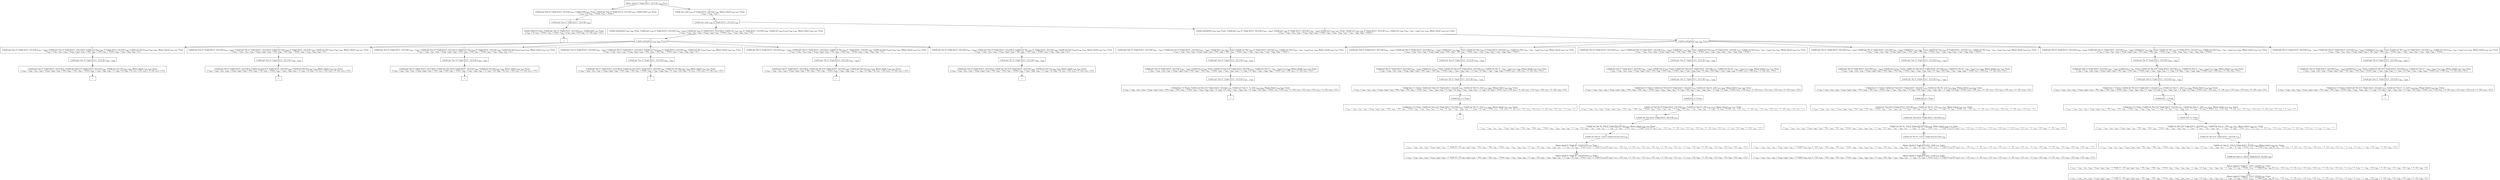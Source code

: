 digraph {
    graph [rankdir=TB
          ,bgcolor=transparent];
    node [shape=box
         ,fillcolor=white
         ,style=filled];
    0 [label=<O <BR/> Memo check (C Triple [[3] 0 : [2] [1]]) v<SUB>524</SUB> Trueo>];
    1 [label=<C <BR/> Unfold get One (C Triple [[3] 0 : [2] [1]]) v<SUB>554</SUB>, Unfold isNil v<SUB>554</SUB> Trueo, Unfold get Two (C Triple [[3] 0 : [2] [1]]) v<SUB>555</SUB>, Unfold isNil v<SUB>555</SUB> Trueo <BR/>  [ v<SUB>524</SUB> &rarr; [], v<SUB>552</SUB> &rarr; Trueo, v<SUB>553</SUB> &rarr; Trueo ] >];
    2 [label=<C <BR/> Unfold one_step v<SUB>556</SUB> (C Triple [[3] 0 : [2] [1]]) v<SUB>558</SUB>, Memo check v<SUB>558</SUB> v<SUB>557</SUB> Trueo <BR/>  [ v<SUB>524</SUB> &rarr; v<SUB>556</SUB> : v<SUB>557</SUB> ] >];
    3 [label=<O <BR/> Unfold get One (C Triple [[3] 0 : [2] [1]]) v<SUB>554</SUB>>];
    4 [label=<C <BR/> Unfold isNil [3] Trueo, Unfold get Two (C Triple [[3] 0 : [2] [1]]) v<SUB>555</SUB>, Unfold isNil v<SUB>555</SUB> Trueo <BR/>  [ v<SUB>524</SUB> &rarr; [], v<SUB>552</SUB> &rarr; Trueo, v<SUB>553</SUB> &rarr; Trueo, v<SUB>554</SUB> &rarr; v<SUB>559</SUB>, v<SUB>559</SUB> &rarr; [3], v<SUB>560</SUB> &rarr; 0 : [2], v<SUB>561</SUB> &rarr; [1] ] >];
    5 [label=<_|_>];
    6 [label=<O <BR/> Unfold one_step v<SUB>556</SUB> (C Triple [[3] 0 : [2] [1]]) v<SUB>558</SUB>>];
    7 [label=<C <BR/> Unfold notEqStick v<SUB>559</SUB> v<SUB>560</SUB> Trueo, Unfold get v<SUB>559</SUB> (C Triple [[3] 0 : [2] [1]]) (v<SUB>563</SUB> : v<SUB>564</SUB>), Unfold get v<SUB>560</SUB> (C Triple [[3] 0 : [2] [1]]) [], Unfold set v<SUB>559</SUB> v<SUB>564</SUB> (C Triple [[3] 0 : [2] [1]]) v<SUB>566</SUB>, Unfold set v<SUB>560</SUB> [v<SUB>563</SUB>] v<SUB>566</SUB> v<SUB>558</SUB>, Memo check v<SUB>558</SUB> v<SUB>557</SUB> Trueo <BR/>  [ v<SUB>524</SUB> &rarr; v<SUB>556</SUB> : v<SUB>557</SUB>, v<SUB>556</SUB> &rarr; (v<SUB>559</SUB>, v<SUB>560</SUB>), v<SUB>561</SUB> &rarr; Trueo, v<SUB>562</SUB> &rarr; v<SUB>563</SUB> : v<SUB>564</SUB>, v<SUB>565</SUB> &rarr; [] ] >];
    8 [label=<C <BR/> Unfold notEqStick v<SUB>559</SUB> v<SUB>560</SUB> Trueo, Unfold get v<SUB>559</SUB> (C Triple [[3] 0 : [2] [1]]) (v<SUB>563</SUB> : v<SUB>564</SUB>), Unfold get v<SUB>560</SUB> (C Triple [[3] 0 : [2] [1]]) (v<SUB>567</SUB> : v<SUB>568</SUB>), Unfold less v<SUB>563</SUB> v<SUB>567</SUB> Trueo, Unfold set v<SUB>559</SUB> v<SUB>564</SUB> (C Triple [[3] 0 : [2] [1]]) v<SUB>570</SUB>, Unfold set v<SUB>560</SUB> (v<SUB>563</SUB> : v<SUB>567</SUB> : v<SUB>568</SUB>) v<SUB>570</SUB> v<SUB>558</SUB>, Memo check v<SUB>558</SUB> v<SUB>557</SUB> Trueo <BR/>  [ v<SUB>524</SUB> &rarr; v<SUB>556</SUB> : v<SUB>557</SUB>, v<SUB>556</SUB> &rarr; (v<SUB>559</SUB>, v<SUB>560</SUB>), v<SUB>561</SUB> &rarr; Trueo, v<SUB>562</SUB> &rarr; v<SUB>563</SUB> : v<SUB>564</SUB>, v<SUB>565</SUB> &rarr; v<SUB>567</SUB> : v<SUB>568</SUB>, v<SUB>569</SUB> &rarr; Trueo ] >];
    9 [label=<O <BR/> Unfold notEqStick v<SUB>559</SUB> v<SUB>560</SUB> Trueo>];
    10 [label=<C <BR/> Unfold get One (C Triple [[3] 0 : [2] [1]]) (v<SUB>563</SUB> : v<SUB>564</SUB>), Unfold get Two (C Triple [[3] 0 : [2] [1]]) [], Unfold set One v<SUB>564</SUB> (C Triple [[3] 0 : [2] [1]]) v<SUB>566</SUB>, Unfold set Two [v<SUB>563</SUB>] v<SUB>566</SUB> v<SUB>558</SUB>, Memo check v<SUB>558</SUB> v<SUB>557</SUB> Trueo <BR/>  [ v<SUB>524</SUB> &rarr; v<SUB>556</SUB> : v<SUB>557</SUB>, v<SUB>556</SUB> &rarr; (v<SUB>559</SUB>, v<SUB>560</SUB>), v<SUB>559</SUB> &rarr; One, v<SUB>560</SUB> &rarr; Two, v<SUB>561</SUB> &rarr; Trueo, v<SUB>562</SUB> &rarr; v<SUB>563</SUB> : v<SUB>564</SUB>, v<SUB>565</SUB> &rarr; [] ] >];
    11 [label=<C <BR/> Unfold get One (C Triple [[3] 0 : [2] [1]]) (v<SUB>563</SUB> : v<SUB>564</SUB>), Unfold get Thr (C Triple [[3] 0 : [2] [1]]) [], Unfold set One v<SUB>564</SUB> (C Triple [[3] 0 : [2] [1]]) v<SUB>566</SUB>, Unfold set Thr [v<SUB>563</SUB>] v<SUB>566</SUB> v<SUB>558</SUB>, Memo check v<SUB>558</SUB> v<SUB>557</SUB> Trueo <BR/>  [ v<SUB>524</SUB> &rarr; v<SUB>556</SUB> : v<SUB>557</SUB>, v<SUB>556</SUB> &rarr; (v<SUB>559</SUB>, v<SUB>560</SUB>), v<SUB>559</SUB> &rarr; One, v<SUB>560</SUB> &rarr; Thr, v<SUB>561</SUB> &rarr; Trueo, v<SUB>562</SUB> &rarr; v<SUB>563</SUB> : v<SUB>564</SUB>, v<SUB>565</SUB> &rarr; [] ] >];
    12 [label=<C <BR/> Unfold get Two (C Triple [[3] 0 : [2] [1]]) (v<SUB>563</SUB> : v<SUB>564</SUB>), Unfold get One (C Triple [[3] 0 : [2] [1]]) [], Unfold set Two v<SUB>564</SUB> (C Triple [[3] 0 : [2] [1]]) v<SUB>566</SUB>, Unfold set One [v<SUB>563</SUB>] v<SUB>566</SUB> v<SUB>558</SUB>, Memo check v<SUB>558</SUB> v<SUB>557</SUB> Trueo <BR/>  [ v<SUB>524</SUB> &rarr; v<SUB>556</SUB> : v<SUB>557</SUB>, v<SUB>556</SUB> &rarr; (v<SUB>559</SUB>, v<SUB>560</SUB>), v<SUB>559</SUB> &rarr; Two, v<SUB>560</SUB> &rarr; One, v<SUB>561</SUB> &rarr; Trueo, v<SUB>562</SUB> &rarr; v<SUB>563</SUB> : v<SUB>564</SUB>, v<SUB>565</SUB> &rarr; [] ] >];
    13 [label=<C <BR/> Unfold get Two (C Triple [[3] 0 : [2] [1]]) (v<SUB>563</SUB> : v<SUB>564</SUB>), Unfold get Thr (C Triple [[3] 0 : [2] [1]]) [], Unfold set Two v<SUB>564</SUB> (C Triple [[3] 0 : [2] [1]]) v<SUB>566</SUB>, Unfold set Thr [v<SUB>563</SUB>] v<SUB>566</SUB> v<SUB>558</SUB>, Memo check v<SUB>558</SUB> v<SUB>557</SUB> Trueo <BR/>  [ v<SUB>524</SUB> &rarr; v<SUB>556</SUB> : v<SUB>557</SUB>, v<SUB>556</SUB> &rarr; (v<SUB>559</SUB>, v<SUB>560</SUB>), v<SUB>559</SUB> &rarr; Two, v<SUB>560</SUB> &rarr; Thr, v<SUB>561</SUB> &rarr; Trueo, v<SUB>562</SUB> &rarr; v<SUB>563</SUB> : v<SUB>564</SUB>, v<SUB>565</SUB> &rarr; [] ] >];
    14 [label=<C <BR/> Unfold get Thr (C Triple [[3] 0 : [2] [1]]) (v<SUB>563</SUB> : v<SUB>564</SUB>), Unfold get One (C Triple [[3] 0 : [2] [1]]) [], Unfold set Thr v<SUB>564</SUB> (C Triple [[3] 0 : [2] [1]]) v<SUB>566</SUB>, Unfold set One [v<SUB>563</SUB>] v<SUB>566</SUB> v<SUB>558</SUB>, Memo check v<SUB>558</SUB> v<SUB>557</SUB> Trueo <BR/>  [ v<SUB>524</SUB> &rarr; v<SUB>556</SUB> : v<SUB>557</SUB>, v<SUB>556</SUB> &rarr; (v<SUB>559</SUB>, v<SUB>560</SUB>), v<SUB>559</SUB> &rarr; Thr, v<SUB>560</SUB> &rarr; One, v<SUB>561</SUB> &rarr; Trueo, v<SUB>562</SUB> &rarr; v<SUB>563</SUB> : v<SUB>564</SUB>, v<SUB>565</SUB> &rarr; [] ] >];
    15 [label=<C <BR/> Unfold get Thr (C Triple [[3] 0 : [2] [1]]) (v<SUB>563</SUB> : v<SUB>564</SUB>), Unfold get Two (C Triple [[3] 0 : [2] [1]]) [], Unfold set Thr v<SUB>564</SUB> (C Triple [[3] 0 : [2] [1]]) v<SUB>566</SUB>, Unfold set Two [v<SUB>563</SUB>] v<SUB>566</SUB> v<SUB>558</SUB>, Memo check v<SUB>558</SUB> v<SUB>557</SUB> Trueo <BR/>  [ v<SUB>524</SUB> &rarr; v<SUB>556</SUB> : v<SUB>557</SUB>, v<SUB>556</SUB> &rarr; (v<SUB>559</SUB>, v<SUB>560</SUB>), v<SUB>559</SUB> &rarr; Thr, v<SUB>560</SUB> &rarr; Two, v<SUB>561</SUB> &rarr; Trueo, v<SUB>562</SUB> &rarr; v<SUB>563</SUB> : v<SUB>564</SUB>, v<SUB>565</SUB> &rarr; [] ] >];
    16 [label=<O <BR/> Unfold get One (C Triple [[3] 0 : [2] [1]]) (v<SUB>563</SUB> : v<SUB>564</SUB>)>];
    17 [label=<C <BR/> Unfold get Two (C Triple [[3] 0 : [2] [1]]) [], Unfold set One [] (C Triple [[3] 0 : [2] [1]]) v<SUB>566</SUB>, Unfold set Two [3] v<SUB>566</SUB> v<SUB>558</SUB>, Memo check v<SUB>558</SUB> v<SUB>557</SUB> Trueo <BR/>  [ v<SUB>524</SUB> &rarr; v<SUB>556</SUB> : v<SUB>557</SUB>, v<SUB>556</SUB> &rarr; (v<SUB>559</SUB>, v<SUB>560</SUB>), v<SUB>559</SUB> &rarr; One, v<SUB>560</SUB> &rarr; Two, v<SUB>561</SUB> &rarr; Trueo, v<SUB>562</SUB> &rarr; v<SUB>563</SUB> : v<SUB>564</SUB>, v<SUB>563</SUB> &rarr; 3, v<SUB>564</SUB> &rarr; [], v<SUB>565</SUB> &rarr; [], v<SUB>571</SUB> &rarr; [3], v<SUB>572</SUB> &rarr; 0 : [2], v<SUB>573</SUB> &rarr; [1] ] >];
    18 [label=<_|_>];
    19 [label=<O <BR/> Unfold get One (C Triple [[3] 0 : [2] [1]]) (v<SUB>563</SUB> : v<SUB>564</SUB>)>];
    20 [label=<C <BR/> Unfold get Thr (C Triple [[3] 0 : [2] [1]]) [], Unfold set One [] (C Triple [[3] 0 : [2] [1]]) v<SUB>566</SUB>, Unfold set Thr [3] v<SUB>566</SUB> v<SUB>558</SUB>, Memo check v<SUB>558</SUB> v<SUB>557</SUB> Trueo <BR/>  [ v<SUB>524</SUB> &rarr; v<SUB>556</SUB> : v<SUB>557</SUB>, v<SUB>556</SUB> &rarr; (v<SUB>559</SUB>, v<SUB>560</SUB>), v<SUB>559</SUB> &rarr; One, v<SUB>560</SUB> &rarr; Thr, v<SUB>561</SUB> &rarr; Trueo, v<SUB>562</SUB> &rarr; v<SUB>563</SUB> : v<SUB>564</SUB>, v<SUB>563</SUB> &rarr; 3, v<SUB>564</SUB> &rarr; [], v<SUB>565</SUB> &rarr; [], v<SUB>571</SUB> &rarr; [3], v<SUB>572</SUB> &rarr; 0 : [2], v<SUB>573</SUB> &rarr; [1] ] >];
    21 [label=<_|_>];
    22 [label=<O <BR/> Unfold get Two (C Triple [[3] 0 : [2] [1]]) (v<SUB>563</SUB> : v<SUB>564</SUB>)>];
    23 [label=<C <BR/> Unfold get One (C Triple [[3] 0 : [2] [1]]) [], Unfold set Two [2] (C Triple [[3] 0 : [2] [1]]) v<SUB>566</SUB>, Unfold set One [0] v<SUB>566</SUB> v<SUB>558</SUB>, Memo check v<SUB>558</SUB> v<SUB>557</SUB> Trueo <BR/>  [ v<SUB>524</SUB> &rarr; v<SUB>556</SUB> : v<SUB>557</SUB>, v<SUB>556</SUB> &rarr; (v<SUB>559</SUB>, v<SUB>560</SUB>), v<SUB>559</SUB> &rarr; Two, v<SUB>560</SUB> &rarr; One, v<SUB>561</SUB> &rarr; Trueo, v<SUB>562</SUB> &rarr; v<SUB>563</SUB> : v<SUB>564</SUB>, v<SUB>563</SUB> &rarr; 0, v<SUB>564</SUB> &rarr; [2], v<SUB>565</SUB> &rarr; [], v<SUB>571</SUB> &rarr; [3], v<SUB>572</SUB> &rarr; 0 : [2], v<SUB>573</SUB> &rarr; [1] ] >];
    24 [label=<_|_>];
    25 [label=<O <BR/> Unfold get Two (C Triple [[3] 0 : [2] [1]]) (v<SUB>563</SUB> : v<SUB>564</SUB>)>];
    26 [label=<C <BR/> Unfold get Thr (C Triple [[3] 0 : [2] [1]]) [], Unfold set Two [2] (C Triple [[3] 0 : [2] [1]]) v<SUB>566</SUB>, Unfold set Thr [0] v<SUB>566</SUB> v<SUB>558</SUB>, Memo check v<SUB>558</SUB> v<SUB>557</SUB> Trueo <BR/>  [ v<SUB>524</SUB> &rarr; v<SUB>556</SUB> : v<SUB>557</SUB>, v<SUB>556</SUB> &rarr; (v<SUB>559</SUB>, v<SUB>560</SUB>), v<SUB>559</SUB> &rarr; Two, v<SUB>560</SUB> &rarr; Thr, v<SUB>561</SUB> &rarr; Trueo, v<SUB>562</SUB> &rarr; v<SUB>563</SUB> : v<SUB>564</SUB>, v<SUB>563</SUB> &rarr; 0, v<SUB>564</SUB> &rarr; [2], v<SUB>565</SUB> &rarr; [], v<SUB>571</SUB> &rarr; [3], v<SUB>572</SUB> &rarr; 0 : [2], v<SUB>573</SUB> &rarr; [1] ] >];
    27 [label=<_|_>];
    28 [label=<O <BR/> Unfold get Thr (C Triple [[3] 0 : [2] [1]]) (v<SUB>563</SUB> : v<SUB>564</SUB>)>];
    29 [label=<C <BR/> Unfold get One (C Triple [[3] 0 : [2] [1]]) [], Unfold set Thr [] (C Triple [[3] 0 : [2] [1]]) v<SUB>566</SUB>, Unfold set One [1] v<SUB>566</SUB> v<SUB>558</SUB>, Memo check v<SUB>558</SUB> v<SUB>557</SUB> Trueo <BR/>  [ v<SUB>524</SUB> &rarr; v<SUB>556</SUB> : v<SUB>557</SUB>, v<SUB>556</SUB> &rarr; (v<SUB>559</SUB>, v<SUB>560</SUB>), v<SUB>559</SUB> &rarr; Thr, v<SUB>560</SUB> &rarr; One, v<SUB>561</SUB> &rarr; Trueo, v<SUB>562</SUB> &rarr; v<SUB>563</SUB> : v<SUB>564</SUB>, v<SUB>563</SUB> &rarr; 1, v<SUB>564</SUB> &rarr; [], v<SUB>565</SUB> &rarr; [], v<SUB>571</SUB> &rarr; [3], v<SUB>572</SUB> &rarr; 0 : [2], v<SUB>573</SUB> &rarr; [1] ] >];
    30 [label=<_|_>];
    31 [label=<O <BR/> Unfold get Thr (C Triple [[3] 0 : [2] [1]]) (v<SUB>563</SUB> : v<SUB>564</SUB>)>];
    32 [label=<C <BR/> Unfold get Two (C Triple [[3] 0 : [2] [1]]) [], Unfold set Thr [] (C Triple [[3] 0 : [2] [1]]) v<SUB>566</SUB>, Unfold set Two [1] v<SUB>566</SUB> v<SUB>558</SUB>, Memo check v<SUB>558</SUB> v<SUB>557</SUB> Trueo <BR/>  [ v<SUB>524</SUB> &rarr; v<SUB>556</SUB> : v<SUB>557</SUB>, v<SUB>556</SUB> &rarr; (v<SUB>559</SUB>, v<SUB>560</SUB>), v<SUB>559</SUB> &rarr; Thr, v<SUB>560</SUB> &rarr; Two, v<SUB>561</SUB> &rarr; Trueo, v<SUB>562</SUB> &rarr; v<SUB>563</SUB> : v<SUB>564</SUB>, v<SUB>563</SUB> &rarr; 1, v<SUB>564</SUB> &rarr; [], v<SUB>565</SUB> &rarr; [], v<SUB>571</SUB> &rarr; [3], v<SUB>572</SUB> &rarr; 0 : [2], v<SUB>573</SUB> &rarr; [1] ] >];
    33 [label=<_|_>];
    34 [label=<O <BR/> Unfold notEqStick v<SUB>559</SUB> v<SUB>560</SUB> Trueo>];
    35 [label=<C <BR/> Unfold get One (C Triple [[3] 0 : [2] [1]]) (v<SUB>563</SUB> : v<SUB>564</SUB>), Unfold get Two (C Triple [[3] 0 : [2] [1]]) (v<SUB>567</SUB> : v<SUB>568</SUB>), Unfold less v<SUB>563</SUB> v<SUB>567</SUB> Trueo, Unfold set One v<SUB>564</SUB> (C Triple [[3] 0 : [2] [1]]) v<SUB>570</SUB>, Unfold set Two (v<SUB>563</SUB> : v<SUB>567</SUB> : v<SUB>568</SUB>) v<SUB>570</SUB> v<SUB>558</SUB>, Memo check v<SUB>558</SUB> v<SUB>557</SUB> Trueo <BR/>  [ v<SUB>524</SUB> &rarr; v<SUB>556</SUB> : v<SUB>557</SUB>, v<SUB>556</SUB> &rarr; (v<SUB>559</SUB>, v<SUB>560</SUB>), v<SUB>559</SUB> &rarr; One, v<SUB>560</SUB> &rarr; Two, v<SUB>561</SUB> &rarr; Trueo, v<SUB>562</SUB> &rarr; v<SUB>563</SUB> : v<SUB>564</SUB>, v<SUB>565</SUB> &rarr; v<SUB>567</SUB> : v<SUB>568</SUB>, v<SUB>569</SUB> &rarr; Trueo ] >];
    36 [label=<C <BR/> Unfold get One (C Triple [[3] 0 : [2] [1]]) (v<SUB>563</SUB> : v<SUB>564</SUB>), Unfold get Thr (C Triple [[3] 0 : [2] [1]]) (v<SUB>567</SUB> : v<SUB>568</SUB>), Unfold less v<SUB>563</SUB> v<SUB>567</SUB> Trueo, Unfold set One v<SUB>564</SUB> (C Triple [[3] 0 : [2] [1]]) v<SUB>570</SUB>, Unfold set Thr (v<SUB>563</SUB> : v<SUB>567</SUB> : v<SUB>568</SUB>) v<SUB>570</SUB> v<SUB>558</SUB>, Memo check v<SUB>558</SUB> v<SUB>557</SUB> Trueo <BR/>  [ v<SUB>524</SUB> &rarr; v<SUB>556</SUB> : v<SUB>557</SUB>, v<SUB>556</SUB> &rarr; (v<SUB>559</SUB>, v<SUB>560</SUB>), v<SUB>559</SUB> &rarr; One, v<SUB>560</SUB> &rarr; Thr, v<SUB>561</SUB> &rarr; Trueo, v<SUB>562</SUB> &rarr; v<SUB>563</SUB> : v<SUB>564</SUB>, v<SUB>565</SUB> &rarr; v<SUB>567</SUB> : v<SUB>568</SUB>, v<SUB>569</SUB> &rarr; Trueo ] >];
    37 [label=<C <BR/> Unfold get Two (C Triple [[3] 0 : [2] [1]]) (v<SUB>563</SUB> : v<SUB>564</SUB>), Unfold get One (C Triple [[3] 0 : [2] [1]]) (v<SUB>567</SUB> : v<SUB>568</SUB>), Unfold less v<SUB>563</SUB> v<SUB>567</SUB> Trueo, Unfold set Two v<SUB>564</SUB> (C Triple [[3] 0 : [2] [1]]) v<SUB>570</SUB>, Unfold set One (v<SUB>563</SUB> : v<SUB>567</SUB> : v<SUB>568</SUB>) v<SUB>570</SUB> v<SUB>558</SUB>, Memo check v<SUB>558</SUB> v<SUB>557</SUB> Trueo <BR/>  [ v<SUB>524</SUB> &rarr; v<SUB>556</SUB> : v<SUB>557</SUB>, v<SUB>556</SUB> &rarr; (v<SUB>559</SUB>, v<SUB>560</SUB>), v<SUB>559</SUB> &rarr; Two, v<SUB>560</SUB> &rarr; One, v<SUB>561</SUB> &rarr; Trueo, v<SUB>562</SUB> &rarr; v<SUB>563</SUB> : v<SUB>564</SUB>, v<SUB>565</SUB> &rarr; v<SUB>567</SUB> : v<SUB>568</SUB>, v<SUB>569</SUB> &rarr; Trueo ] >];
    38 [label=<C <BR/> Unfold get Two (C Triple [[3] 0 : [2] [1]]) (v<SUB>563</SUB> : v<SUB>564</SUB>), Unfold get Thr (C Triple [[3] 0 : [2] [1]]) (v<SUB>567</SUB> : v<SUB>568</SUB>), Unfold less v<SUB>563</SUB> v<SUB>567</SUB> Trueo, Unfold set Two v<SUB>564</SUB> (C Triple [[3] 0 : [2] [1]]) v<SUB>570</SUB>, Unfold set Thr (v<SUB>563</SUB> : v<SUB>567</SUB> : v<SUB>568</SUB>) v<SUB>570</SUB> v<SUB>558</SUB>, Memo check v<SUB>558</SUB> v<SUB>557</SUB> Trueo <BR/>  [ v<SUB>524</SUB> &rarr; v<SUB>556</SUB> : v<SUB>557</SUB>, v<SUB>556</SUB> &rarr; (v<SUB>559</SUB>, v<SUB>560</SUB>), v<SUB>559</SUB> &rarr; Two, v<SUB>560</SUB> &rarr; Thr, v<SUB>561</SUB> &rarr; Trueo, v<SUB>562</SUB> &rarr; v<SUB>563</SUB> : v<SUB>564</SUB>, v<SUB>565</SUB> &rarr; v<SUB>567</SUB> : v<SUB>568</SUB>, v<SUB>569</SUB> &rarr; Trueo ] >];
    39 [label=<C <BR/> Unfold get Thr (C Triple [[3] 0 : [2] [1]]) (v<SUB>563</SUB> : v<SUB>564</SUB>), Unfold get One (C Triple [[3] 0 : [2] [1]]) (v<SUB>567</SUB> : v<SUB>568</SUB>), Unfold less v<SUB>563</SUB> v<SUB>567</SUB> Trueo, Unfold set Thr v<SUB>564</SUB> (C Triple [[3] 0 : [2] [1]]) v<SUB>570</SUB>, Unfold set One (v<SUB>563</SUB> : v<SUB>567</SUB> : v<SUB>568</SUB>) v<SUB>570</SUB> v<SUB>558</SUB>, Memo check v<SUB>558</SUB> v<SUB>557</SUB> Trueo <BR/>  [ v<SUB>524</SUB> &rarr; v<SUB>556</SUB> : v<SUB>557</SUB>, v<SUB>556</SUB> &rarr; (v<SUB>559</SUB>, v<SUB>560</SUB>), v<SUB>559</SUB> &rarr; Thr, v<SUB>560</SUB> &rarr; One, v<SUB>561</SUB> &rarr; Trueo, v<SUB>562</SUB> &rarr; v<SUB>563</SUB> : v<SUB>564</SUB>, v<SUB>565</SUB> &rarr; v<SUB>567</SUB> : v<SUB>568</SUB>, v<SUB>569</SUB> &rarr; Trueo ] >];
    40 [label=<C <BR/> Unfold get Thr (C Triple [[3] 0 : [2] [1]]) (v<SUB>563</SUB> : v<SUB>564</SUB>), Unfold get Two (C Triple [[3] 0 : [2] [1]]) (v<SUB>567</SUB> : v<SUB>568</SUB>), Unfold less v<SUB>563</SUB> v<SUB>567</SUB> Trueo, Unfold set Thr v<SUB>564</SUB> (C Triple [[3] 0 : [2] [1]]) v<SUB>570</SUB>, Unfold set Two (v<SUB>563</SUB> : v<SUB>567</SUB> : v<SUB>568</SUB>) v<SUB>570</SUB> v<SUB>558</SUB>, Memo check v<SUB>558</SUB> v<SUB>557</SUB> Trueo <BR/>  [ v<SUB>524</SUB> &rarr; v<SUB>556</SUB> : v<SUB>557</SUB>, v<SUB>556</SUB> &rarr; (v<SUB>559</SUB>, v<SUB>560</SUB>), v<SUB>559</SUB> &rarr; Thr, v<SUB>560</SUB> &rarr; Two, v<SUB>561</SUB> &rarr; Trueo, v<SUB>562</SUB> &rarr; v<SUB>563</SUB> : v<SUB>564</SUB>, v<SUB>565</SUB> &rarr; v<SUB>567</SUB> : v<SUB>568</SUB>, v<SUB>569</SUB> &rarr; Trueo ] >];
    41 [label=<O <BR/> Unfold get One (C Triple [[3] 0 : [2] [1]]) (v<SUB>563</SUB> : v<SUB>564</SUB>)>];
    42 [label=<C <BR/> Unfold get Two (C Triple [[3] 0 : [2] [1]]) (v<SUB>567</SUB> : v<SUB>568</SUB>), Unfold less 3 v<SUB>567</SUB> Trueo, Unfold set One [] (C Triple [[3] 0 : [2] [1]]) v<SUB>570</SUB>, Unfold set Two (3 : v<SUB>567</SUB> : v<SUB>568</SUB>) v<SUB>570</SUB> v<SUB>558</SUB>, Memo check v<SUB>558</SUB> v<SUB>557</SUB> Trueo <BR/>  [ v<SUB>524</SUB> &rarr; v<SUB>556</SUB> : v<SUB>557</SUB>, v<SUB>556</SUB> &rarr; (v<SUB>559</SUB>, v<SUB>560</SUB>), v<SUB>559</SUB> &rarr; One, v<SUB>560</SUB> &rarr; Two, v<SUB>561</SUB> &rarr; Trueo, v<SUB>562</SUB> &rarr; v<SUB>563</SUB> : v<SUB>564</SUB>, v<SUB>563</SUB> &rarr; 3, v<SUB>564</SUB> &rarr; [], v<SUB>565</SUB> &rarr; v<SUB>567</SUB> : v<SUB>568</SUB>, v<SUB>569</SUB> &rarr; Trueo, v<SUB>571</SUB> &rarr; [3], v<SUB>572</SUB> &rarr; 0 : [2], v<SUB>573</SUB> &rarr; [1] ] >];
    43 [label=<O <BR/> Unfold get Two (C Triple [[3] 0 : [2] [1]]) (v<SUB>567</SUB> : v<SUB>568</SUB>)>];
    44 [label=<C <BR/> Unfold less 3 0 Trueo, Unfold set One [] (C Triple [[3] 0 : [2] [1]]) v<SUB>570</SUB>, Unfold set Two (3 : 0 : [2]) v<SUB>570</SUB> v<SUB>558</SUB>, Memo check v<SUB>558</SUB> v<SUB>557</SUB> Trueo <BR/>  [ v<SUB>524</SUB> &rarr; v<SUB>556</SUB> : v<SUB>557</SUB>, v<SUB>556</SUB> &rarr; (v<SUB>559</SUB>, v<SUB>560</SUB>), v<SUB>559</SUB> &rarr; One, v<SUB>560</SUB> &rarr; Two, v<SUB>561</SUB> &rarr; Trueo, v<SUB>562</SUB> &rarr; v<SUB>563</SUB> : v<SUB>564</SUB>, v<SUB>563</SUB> &rarr; 3, v<SUB>564</SUB> &rarr; [], v<SUB>565</SUB> &rarr; v<SUB>567</SUB> : v<SUB>568</SUB>, v<SUB>567</SUB> &rarr; 0, v<SUB>568</SUB> &rarr; [2], v<SUB>569</SUB> &rarr; Trueo, v<SUB>571</SUB> &rarr; [3], v<SUB>572</SUB> &rarr; 0 : [2], v<SUB>573</SUB> &rarr; [1], v<SUB>574</SUB> &rarr; [3], v<SUB>575</SUB> &rarr; 0 : [2], v<SUB>576</SUB> &rarr; [1] ] >];
    45 [label=<_|_>];
    46 [label=<O <BR/> Unfold get One (C Triple [[3] 0 : [2] [1]]) (v<SUB>563</SUB> : v<SUB>564</SUB>)>];
    47 [label=<C <BR/> Unfold get Thr (C Triple [[3] 0 : [2] [1]]) (v<SUB>567</SUB> : v<SUB>568</SUB>), Unfold less 3 v<SUB>567</SUB> Trueo, Unfold set One [] (C Triple [[3] 0 : [2] [1]]) v<SUB>570</SUB>, Unfold set Thr (3 : v<SUB>567</SUB> : v<SUB>568</SUB>) v<SUB>570</SUB> v<SUB>558</SUB>, Memo check v<SUB>558</SUB> v<SUB>557</SUB> Trueo <BR/>  [ v<SUB>524</SUB> &rarr; v<SUB>556</SUB> : v<SUB>557</SUB>, v<SUB>556</SUB> &rarr; (v<SUB>559</SUB>, v<SUB>560</SUB>), v<SUB>559</SUB> &rarr; One, v<SUB>560</SUB> &rarr; Thr, v<SUB>561</SUB> &rarr; Trueo, v<SUB>562</SUB> &rarr; v<SUB>563</SUB> : v<SUB>564</SUB>, v<SUB>563</SUB> &rarr; 3, v<SUB>564</SUB> &rarr; [], v<SUB>565</SUB> &rarr; v<SUB>567</SUB> : v<SUB>568</SUB>, v<SUB>569</SUB> &rarr; Trueo, v<SUB>571</SUB> &rarr; [3], v<SUB>572</SUB> &rarr; 0 : [2], v<SUB>573</SUB> &rarr; [1] ] >];
    48 [label=<O <BR/> Unfold get Thr (C Triple [[3] 0 : [2] [1]]) (v<SUB>567</SUB> : v<SUB>568</SUB>)>];
    49 [label=<C <BR/> Unfold less 3 1 Trueo, Unfold set One [] (C Triple [[3] 0 : [2] [1]]) v<SUB>570</SUB>, Unfold set Thr (3 : [1]) v<SUB>570</SUB> v<SUB>558</SUB>, Memo check v<SUB>558</SUB> v<SUB>557</SUB> Trueo <BR/>  [ v<SUB>524</SUB> &rarr; v<SUB>556</SUB> : v<SUB>557</SUB>, v<SUB>556</SUB> &rarr; (v<SUB>559</SUB>, v<SUB>560</SUB>), v<SUB>559</SUB> &rarr; One, v<SUB>560</SUB> &rarr; Thr, v<SUB>561</SUB> &rarr; Trueo, v<SUB>562</SUB> &rarr; v<SUB>563</SUB> : v<SUB>564</SUB>, v<SUB>563</SUB> &rarr; 3, v<SUB>564</SUB> &rarr; [], v<SUB>565</SUB> &rarr; v<SUB>567</SUB> : v<SUB>568</SUB>, v<SUB>567</SUB> &rarr; 1, v<SUB>568</SUB> &rarr; [], v<SUB>569</SUB> &rarr; Trueo, v<SUB>571</SUB> &rarr; [3], v<SUB>572</SUB> &rarr; 0 : [2], v<SUB>573</SUB> &rarr; [1], v<SUB>574</SUB> &rarr; [3], v<SUB>575</SUB> &rarr; 0 : [2], v<SUB>576</SUB> &rarr; [1] ] >];
    50 [label=<O <BR/> Unfold less 3 1 Trueo>];
    51 [label=<C <BR/> Unfold less 2 0 Trueo, Unfold set One [] (C Triple [[3] 0 : [2] [1]]) v<SUB>570</SUB>, Unfold set Thr (3 : [1]) v<SUB>570</SUB> v<SUB>558</SUB>, Memo check v<SUB>558</SUB> v<SUB>557</SUB> Trueo <BR/>  [ v<SUB>524</SUB> &rarr; v<SUB>556</SUB> : v<SUB>557</SUB>, v<SUB>556</SUB> &rarr; (v<SUB>559</SUB>, v<SUB>560</SUB>), v<SUB>559</SUB> &rarr; One, v<SUB>560</SUB> &rarr; Thr, v<SUB>561</SUB> &rarr; Trueo, v<SUB>562</SUB> &rarr; v<SUB>563</SUB> : v<SUB>564</SUB>, v<SUB>563</SUB> &rarr; 3, v<SUB>564</SUB> &rarr; [], v<SUB>565</SUB> &rarr; v<SUB>567</SUB> : v<SUB>568</SUB>, v<SUB>567</SUB> &rarr; 1, v<SUB>568</SUB> &rarr; [], v<SUB>569</SUB> &rarr; Trueo, v<SUB>571</SUB> &rarr; [3], v<SUB>572</SUB> &rarr; 0 : [2], v<SUB>573</SUB> &rarr; [1], v<SUB>574</SUB> &rarr; [3], v<SUB>575</SUB> &rarr; 0 : [2], v<SUB>576</SUB> &rarr; [1], v<SUB>577</SUB> &rarr; 0, v<SUB>578</SUB> &rarr; 2 ] >];
    52 [label=<_|_>];
    53 [label=<O <BR/> Unfold get Two (C Triple [[3] 0 : [2] [1]]) (v<SUB>563</SUB> : v<SUB>564</SUB>)>];
    54 [label=<C <BR/> Unfold get One (C Triple [[3] 0 : [2] [1]]) (v<SUB>567</SUB> : v<SUB>568</SUB>), Unfold less 0 v<SUB>567</SUB> Trueo, Unfold set Two [2] (C Triple [[3] 0 : [2] [1]]) v<SUB>570</SUB>, Unfold set One (0 : v<SUB>567</SUB> : v<SUB>568</SUB>) v<SUB>570</SUB> v<SUB>558</SUB>, Memo check v<SUB>558</SUB> v<SUB>557</SUB> Trueo <BR/>  [ v<SUB>524</SUB> &rarr; v<SUB>556</SUB> : v<SUB>557</SUB>, v<SUB>556</SUB> &rarr; (v<SUB>559</SUB>, v<SUB>560</SUB>), v<SUB>559</SUB> &rarr; Two, v<SUB>560</SUB> &rarr; One, v<SUB>561</SUB> &rarr; Trueo, v<SUB>562</SUB> &rarr; v<SUB>563</SUB> : v<SUB>564</SUB>, v<SUB>563</SUB> &rarr; 0, v<SUB>564</SUB> &rarr; [2], v<SUB>565</SUB> &rarr; v<SUB>567</SUB> : v<SUB>568</SUB>, v<SUB>569</SUB> &rarr; Trueo, v<SUB>571</SUB> &rarr; [3], v<SUB>572</SUB> &rarr; 0 : [2], v<SUB>573</SUB> &rarr; [1] ] >];
    55 [label=<O <BR/> Unfold get One (C Triple [[3] 0 : [2] [1]]) (v<SUB>567</SUB> : v<SUB>568</SUB>)>];
    56 [label=<C <BR/> Unfold less 0 3 Trueo, Unfold set Two [2] (C Triple [[3] 0 : [2] [1]]) v<SUB>570</SUB>, Unfold set One (0 : [3]) v<SUB>570</SUB> v<SUB>558</SUB>, Memo check v<SUB>558</SUB> v<SUB>557</SUB> Trueo <BR/>  [ v<SUB>524</SUB> &rarr; v<SUB>556</SUB> : v<SUB>557</SUB>, v<SUB>556</SUB> &rarr; (v<SUB>559</SUB>, v<SUB>560</SUB>), v<SUB>559</SUB> &rarr; Two, v<SUB>560</SUB> &rarr; One, v<SUB>561</SUB> &rarr; Trueo, v<SUB>562</SUB> &rarr; v<SUB>563</SUB> : v<SUB>564</SUB>, v<SUB>563</SUB> &rarr; 0, v<SUB>564</SUB> &rarr; [2], v<SUB>565</SUB> &rarr; v<SUB>567</SUB> : v<SUB>568</SUB>, v<SUB>567</SUB> &rarr; 3, v<SUB>568</SUB> &rarr; [], v<SUB>569</SUB> &rarr; Trueo, v<SUB>571</SUB> &rarr; [3], v<SUB>572</SUB> &rarr; 0 : [2], v<SUB>573</SUB> &rarr; [1], v<SUB>574</SUB> &rarr; [3], v<SUB>575</SUB> &rarr; 0 : [2], v<SUB>576</SUB> &rarr; [1] ] >];
    57 [label=<O <BR/> Unfold less 0 3 Trueo>];
    58 [label=<C <BR/> Unfold set Two [2] (C Triple [[3] 0 : [2] [1]]) v<SUB>570</SUB>, Unfold set One (0 : [3]) v<SUB>570</SUB> v<SUB>558</SUB>, Memo check v<SUB>558</SUB> v<SUB>557</SUB> Trueo <BR/>  [ v<SUB>524</SUB> &rarr; v<SUB>556</SUB> : v<SUB>557</SUB>, v<SUB>556</SUB> &rarr; (v<SUB>559</SUB>, v<SUB>560</SUB>), v<SUB>559</SUB> &rarr; Two, v<SUB>560</SUB> &rarr; One, v<SUB>561</SUB> &rarr; Trueo, v<SUB>562</SUB> &rarr; v<SUB>563</SUB> : v<SUB>564</SUB>, v<SUB>563</SUB> &rarr; 0, v<SUB>564</SUB> &rarr; [2], v<SUB>565</SUB> &rarr; v<SUB>567</SUB> : v<SUB>568</SUB>, v<SUB>567</SUB> &rarr; 3, v<SUB>568</SUB> &rarr; [], v<SUB>569</SUB> &rarr; Trueo, v<SUB>571</SUB> &rarr; [3], v<SUB>572</SUB> &rarr; 0 : [2], v<SUB>573</SUB> &rarr; [1], v<SUB>574</SUB> &rarr; [3], v<SUB>575</SUB> &rarr; 0 : [2], v<SUB>576</SUB> &rarr; [1], v<SUB>577</SUB> &rarr; 2 ] >];
    59 [label=<O <BR/> Unfold set Two [2] (C Triple [[3] 0 : [2] [1]]) v<SUB>570</SUB>>];
    60 [label=<C <BR/> Unfold set One (0 : [3]) (C Triple [[3] [2] [1]]) v<SUB>558</SUB>, Memo check v<SUB>558</SUB> v<SUB>557</SUB> Trueo <BR/>  [ v<SUB>524</SUB> &rarr; v<SUB>556</SUB> : v<SUB>557</SUB>, v<SUB>556</SUB> &rarr; (v<SUB>559</SUB>, v<SUB>560</SUB>), v<SUB>559</SUB> &rarr; Two, v<SUB>560</SUB> &rarr; One, v<SUB>561</SUB> &rarr; Trueo, v<SUB>562</SUB> &rarr; v<SUB>563</SUB> : v<SUB>564</SUB>, v<SUB>563</SUB> &rarr; 0, v<SUB>564</SUB> &rarr; [2], v<SUB>565</SUB> &rarr; v<SUB>567</SUB> : v<SUB>568</SUB>, v<SUB>567</SUB> &rarr; 3, v<SUB>568</SUB> &rarr; [], v<SUB>569</SUB> &rarr; Trueo, v<SUB>570</SUB> &rarr; C Triple [v<SUB>579</SUB> [2] v<SUB>581</SUB>], v<SUB>571</SUB> &rarr; [3], v<SUB>572</SUB> &rarr; 0 : [2], v<SUB>573</SUB> &rarr; [1], v<SUB>574</SUB> &rarr; [3], v<SUB>575</SUB> &rarr; 0 : [2], v<SUB>576</SUB> &rarr; [1], v<SUB>577</SUB> &rarr; 2, v<SUB>579</SUB> &rarr; [3], v<SUB>580</SUB> &rarr; 0 : [2], v<SUB>581</SUB> &rarr; [1] ] >];
    61 [label=<O <BR/> Unfold set One (0 : [3]) (C Triple [[3] [2] [1]]) v<SUB>558</SUB>>];
    62 [label=<C <BR/> Memo check (C Triple [0 : [3] [2] [1]]) v<SUB>557</SUB> Trueo <BR/>  [ v<SUB>524</SUB> &rarr; v<SUB>556</SUB> : v<SUB>557</SUB>, v<SUB>556</SUB> &rarr; (v<SUB>559</SUB>, v<SUB>560</SUB>), v<SUB>558</SUB> &rarr; C Triple [0 : [3] v<SUB>583</SUB> v<SUB>584</SUB>], v<SUB>559</SUB> &rarr; Two, v<SUB>560</SUB> &rarr; One, v<SUB>561</SUB> &rarr; Trueo, v<SUB>562</SUB> &rarr; v<SUB>563</SUB> : v<SUB>564</SUB>, v<SUB>563</SUB> &rarr; 0, v<SUB>564</SUB> &rarr; [2], v<SUB>565</SUB> &rarr; v<SUB>567</SUB> : v<SUB>568</SUB>, v<SUB>567</SUB> &rarr; 3, v<SUB>568</SUB> &rarr; [], v<SUB>569</SUB> &rarr; Trueo, v<SUB>570</SUB> &rarr; C Triple [v<SUB>579</SUB> [2] v<SUB>581</SUB>], v<SUB>571</SUB> &rarr; [3], v<SUB>572</SUB> &rarr; 0 : [2], v<SUB>573</SUB> &rarr; [1], v<SUB>574</SUB> &rarr; [3], v<SUB>575</SUB> &rarr; 0 : [2], v<SUB>576</SUB> &rarr; [1], v<SUB>577</SUB> &rarr; 2, v<SUB>579</SUB> &rarr; [3], v<SUB>580</SUB> &rarr; 0 : [2], v<SUB>581</SUB> &rarr; [1], v<SUB>582</SUB> &rarr; [3], v<SUB>583</SUB> &rarr; [2], v<SUB>584</SUB> &rarr; [1] ] >];
    63 [label=<Leaf <BR/> Memo check (C Triple [0 : [3] [2] [1]]) v<SUB>557</SUB> Trueo <BR/>  [ v<SUB>524</SUB> &rarr; v<SUB>556</SUB> : v<SUB>557</SUB>, v<SUB>556</SUB> &rarr; (v<SUB>559</SUB>, v<SUB>560</SUB>), v<SUB>558</SUB> &rarr; C Triple [0 : [3] v<SUB>583</SUB> v<SUB>584</SUB>], v<SUB>559</SUB> &rarr; Two, v<SUB>560</SUB> &rarr; One, v<SUB>561</SUB> &rarr; Trueo, v<SUB>562</SUB> &rarr; v<SUB>563</SUB> : v<SUB>564</SUB>, v<SUB>563</SUB> &rarr; 0, v<SUB>564</SUB> &rarr; [2], v<SUB>565</SUB> &rarr; v<SUB>567</SUB> : v<SUB>568</SUB>, v<SUB>567</SUB> &rarr; 3, v<SUB>568</SUB> &rarr; [], v<SUB>569</SUB> &rarr; Trueo, v<SUB>570</SUB> &rarr; C Triple [v<SUB>579</SUB> [2] v<SUB>581</SUB>], v<SUB>571</SUB> &rarr; [3], v<SUB>572</SUB> &rarr; 0 : [2], v<SUB>573</SUB> &rarr; [1], v<SUB>574</SUB> &rarr; [3], v<SUB>575</SUB> &rarr; 0 : [2], v<SUB>576</SUB> &rarr; [1], v<SUB>577</SUB> &rarr; 2, v<SUB>579</SUB> &rarr; [3], v<SUB>580</SUB> &rarr; 0 : [2], v<SUB>581</SUB> &rarr; [1], v<SUB>582</SUB> &rarr; [3], v<SUB>583</SUB> &rarr; [2], v<SUB>584</SUB> &rarr; [1] ] >];
    64 [label=<O <BR/> Unfold get Two (C Triple [[3] 0 : [2] [1]]) (v<SUB>563</SUB> : v<SUB>564</SUB>)>];
    65 [label=<C <BR/> Unfold get Thr (C Triple [[3] 0 : [2] [1]]) (v<SUB>567</SUB> : v<SUB>568</SUB>), Unfold less 0 v<SUB>567</SUB> Trueo, Unfold set Two [2] (C Triple [[3] 0 : [2] [1]]) v<SUB>570</SUB>, Unfold set Thr (0 : v<SUB>567</SUB> : v<SUB>568</SUB>) v<SUB>570</SUB> v<SUB>558</SUB>, Memo check v<SUB>558</SUB> v<SUB>557</SUB> Trueo <BR/>  [ v<SUB>524</SUB> &rarr; v<SUB>556</SUB> : v<SUB>557</SUB>, v<SUB>556</SUB> &rarr; (v<SUB>559</SUB>, v<SUB>560</SUB>), v<SUB>559</SUB> &rarr; Two, v<SUB>560</SUB> &rarr; Thr, v<SUB>561</SUB> &rarr; Trueo, v<SUB>562</SUB> &rarr; v<SUB>563</SUB> : v<SUB>564</SUB>, v<SUB>563</SUB> &rarr; 0, v<SUB>564</SUB> &rarr; [2], v<SUB>565</SUB> &rarr; v<SUB>567</SUB> : v<SUB>568</SUB>, v<SUB>569</SUB> &rarr; Trueo, v<SUB>571</SUB> &rarr; [3], v<SUB>572</SUB> &rarr; 0 : [2], v<SUB>573</SUB> &rarr; [1] ] >];
    66 [label=<O <BR/> Unfold get Thr (C Triple [[3] 0 : [2] [1]]) (v<SUB>567</SUB> : v<SUB>568</SUB>)>];
    67 [label=<C <BR/> Unfold less 0 1 Trueo, Unfold set Two [2] (C Triple [[3] 0 : [2] [1]]) v<SUB>570</SUB>, Unfold set Thr (0 : [1]) v<SUB>570</SUB> v<SUB>558</SUB>, Memo check v<SUB>558</SUB> v<SUB>557</SUB> Trueo <BR/>  [ v<SUB>524</SUB> &rarr; v<SUB>556</SUB> : v<SUB>557</SUB>, v<SUB>556</SUB> &rarr; (v<SUB>559</SUB>, v<SUB>560</SUB>), v<SUB>559</SUB> &rarr; Two, v<SUB>560</SUB> &rarr; Thr, v<SUB>561</SUB> &rarr; Trueo, v<SUB>562</SUB> &rarr; v<SUB>563</SUB> : v<SUB>564</SUB>, v<SUB>563</SUB> &rarr; 0, v<SUB>564</SUB> &rarr; [2], v<SUB>565</SUB> &rarr; v<SUB>567</SUB> : v<SUB>568</SUB>, v<SUB>567</SUB> &rarr; 1, v<SUB>568</SUB> &rarr; [], v<SUB>569</SUB> &rarr; Trueo, v<SUB>571</SUB> &rarr; [3], v<SUB>572</SUB> &rarr; 0 : [2], v<SUB>573</SUB> &rarr; [1], v<SUB>574</SUB> &rarr; [3], v<SUB>575</SUB> &rarr; 0 : [2], v<SUB>576</SUB> &rarr; [1] ] >];
    68 [label=<O <BR/> Unfold less 0 1 Trueo>];
    69 [label=<C <BR/> Unfold set Two [2] (C Triple [[3] 0 : [2] [1]]) v<SUB>570</SUB>, Unfold set Thr (0 : [1]) v<SUB>570</SUB> v<SUB>558</SUB>, Memo check v<SUB>558</SUB> v<SUB>557</SUB> Trueo <BR/>  [ v<SUB>524</SUB> &rarr; v<SUB>556</SUB> : v<SUB>557</SUB>, v<SUB>556</SUB> &rarr; (v<SUB>559</SUB>, v<SUB>560</SUB>), v<SUB>559</SUB> &rarr; Two, v<SUB>560</SUB> &rarr; Thr, v<SUB>561</SUB> &rarr; Trueo, v<SUB>562</SUB> &rarr; v<SUB>563</SUB> : v<SUB>564</SUB>, v<SUB>563</SUB> &rarr; 0, v<SUB>564</SUB> &rarr; [2], v<SUB>565</SUB> &rarr; v<SUB>567</SUB> : v<SUB>568</SUB>, v<SUB>567</SUB> &rarr; 1, v<SUB>568</SUB> &rarr; [], v<SUB>569</SUB> &rarr; Trueo, v<SUB>571</SUB> &rarr; [3], v<SUB>572</SUB> &rarr; 0 : [2], v<SUB>573</SUB> &rarr; [1], v<SUB>574</SUB> &rarr; [3], v<SUB>575</SUB> &rarr; 0 : [2], v<SUB>576</SUB> &rarr; [1], v<SUB>577</SUB> &rarr; 0 ] >];
    70 [label=<O <BR/> Unfold set Two [2] (C Triple [[3] 0 : [2] [1]]) v<SUB>570</SUB>>];
    71 [label=<C <BR/> Unfold set Thr (0 : [1]) (C Triple [[3] [2] [1]]) v<SUB>558</SUB>, Memo check v<SUB>558</SUB> v<SUB>557</SUB> Trueo <BR/>  [ v<SUB>524</SUB> &rarr; v<SUB>556</SUB> : v<SUB>557</SUB>, v<SUB>556</SUB> &rarr; (v<SUB>559</SUB>, v<SUB>560</SUB>), v<SUB>559</SUB> &rarr; Two, v<SUB>560</SUB> &rarr; Thr, v<SUB>561</SUB> &rarr; Trueo, v<SUB>562</SUB> &rarr; v<SUB>563</SUB> : v<SUB>564</SUB>, v<SUB>563</SUB> &rarr; 0, v<SUB>564</SUB> &rarr; [2], v<SUB>565</SUB> &rarr; v<SUB>567</SUB> : v<SUB>568</SUB>, v<SUB>567</SUB> &rarr; 1, v<SUB>568</SUB> &rarr; [], v<SUB>569</SUB> &rarr; Trueo, v<SUB>570</SUB> &rarr; C Triple [v<SUB>579</SUB> [2] v<SUB>581</SUB>], v<SUB>571</SUB> &rarr; [3], v<SUB>572</SUB> &rarr; 0 : [2], v<SUB>573</SUB> &rarr; [1], v<SUB>574</SUB> &rarr; [3], v<SUB>575</SUB> &rarr; 0 : [2], v<SUB>576</SUB> &rarr; [1], v<SUB>577</SUB> &rarr; 0, v<SUB>579</SUB> &rarr; [3], v<SUB>580</SUB> &rarr; 0 : [2], v<SUB>581</SUB> &rarr; [1] ] >];
    72 [label=<O <BR/> Unfold set Thr (0 : [1]) (C Triple [[3] [2] [1]]) v<SUB>558</SUB>>];
    73 [label=<C <BR/> Memo check (C Triple [[3] [2] 0 : [1]]) v<SUB>557</SUB> Trueo <BR/>  [ v<SUB>524</SUB> &rarr; v<SUB>556</SUB> : v<SUB>557</SUB>, v<SUB>556</SUB> &rarr; (v<SUB>559</SUB>, v<SUB>560</SUB>), v<SUB>558</SUB> &rarr; C Triple [v<SUB>582</SUB> v<SUB>583</SUB> 0 : [1]], v<SUB>559</SUB> &rarr; Two, v<SUB>560</SUB> &rarr; Thr, v<SUB>561</SUB> &rarr; Trueo, v<SUB>562</SUB> &rarr; v<SUB>563</SUB> : v<SUB>564</SUB>, v<SUB>563</SUB> &rarr; 0, v<SUB>564</SUB> &rarr; [2], v<SUB>565</SUB> &rarr; v<SUB>567</SUB> : v<SUB>568</SUB>, v<SUB>567</SUB> &rarr; 1, v<SUB>568</SUB> &rarr; [], v<SUB>569</SUB> &rarr; Trueo, v<SUB>570</SUB> &rarr; C Triple [v<SUB>579</SUB> [2] v<SUB>581</SUB>], v<SUB>571</SUB> &rarr; [3], v<SUB>572</SUB> &rarr; 0 : [2], v<SUB>573</SUB> &rarr; [1], v<SUB>574</SUB> &rarr; [3], v<SUB>575</SUB> &rarr; 0 : [2], v<SUB>576</SUB> &rarr; [1], v<SUB>577</SUB> &rarr; 0, v<SUB>579</SUB> &rarr; [3], v<SUB>580</SUB> &rarr; 0 : [2], v<SUB>581</SUB> &rarr; [1], v<SUB>582</SUB> &rarr; [3], v<SUB>583</SUB> &rarr; [2], v<SUB>584</SUB> &rarr; [1] ] >];
    74 [label=<Leaf <BR/> Memo check (C Triple [[3] [2] 0 : [1]]) v<SUB>557</SUB> Trueo <BR/>  [ v<SUB>524</SUB> &rarr; v<SUB>556</SUB> : v<SUB>557</SUB>, v<SUB>556</SUB> &rarr; (v<SUB>559</SUB>, v<SUB>560</SUB>), v<SUB>558</SUB> &rarr; C Triple [v<SUB>582</SUB> v<SUB>583</SUB> 0 : [1]], v<SUB>559</SUB> &rarr; Two, v<SUB>560</SUB> &rarr; Thr, v<SUB>561</SUB> &rarr; Trueo, v<SUB>562</SUB> &rarr; v<SUB>563</SUB> : v<SUB>564</SUB>, v<SUB>563</SUB> &rarr; 0, v<SUB>564</SUB> &rarr; [2], v<SUB>565</SUB> &rarr; v<SUB>567</SUB> : v<SUB>568</SUB>, v<SUB>567</SUB> &rarr; 1, v<SUB>568</SUB> &rarr; [], v<SUB>569</SUB> &rarr; Trueo, v<SUB>570</SUB> &rarr; C Triple [v<SUB>579</SUB> [2] v<SUB>581</SUB>], v<SUB>571</SUB> &rarr; [3], v<SUB>572</SUB> &rarr; 0 : [2], v<SUB>573</SUB> &rarr; [1], v<SUB>574</SUB> &rarr; [3], v<SUB>575</SUB> &rarr; 0 : [2], v<SUB>576</SUB> &rarr; [1], v<SUB>577</SUB> &rarr; 0, v<SUB>579</SUB> &rarr; [3], v<SUB>580</SUB> &rarr; 0 : [2], v<SUB>581</SUB> &rarr; [1], v<SUB>582</SUB> &rarr; [3], v<SUB>583</SUB> &rarr; [2], v<SUB>584</SUB> &rarr; [1] ] >];
    75 [label=<O <BR/> Unfold get Thr (C Triple [[3] 0 : [2] [1]]) (v<SUB>563</SUB> : v<SUB>564</SUB>)>];
    76 [label=<C <BR/> Unfold get One (C Triple [[3] 0 : [2] [1]]) (v<SUB>567</SUB> : v<SUB>568</SUB>), Unfold less 1 v<SUB>567</SUB> Trueo, Unfold set Thr [] (C Triple [[3] 0 : [2] [1]]) v<SUB>570</SUB>, Unfold set One (1 : v<SUB>567</SUB> : v<SUB>568</SUB>) v<SUB>570</SUB> v<SUB>558</SUB>, Memo check v<SUB>558</SUB> v<SUB>557</SUB> Trueo <BR/>  [ v<SUB>524</SUB> &rarr; v<SUB>556</SUB> : v<SUB>557</SUB>, v<SUB>556</SUB> &rarr; (v<SUB>559</SUB>, v<SUB>560</SUB>), v<SUB>559</SUB> &rarr; Thr, v<SUB>560</SUB> &rarr; One, v<SUB>561</SUB> &rarr; Trueo, v<SUB>562</SUB> &rarr; v<SUB>563</SUB> : v<SUB>564</SUB>, v<SUB>563</SUB> &rarr; 1, v<SUB>564</SUB> &rarr; [], v<SUB>565</SUB> &rarr; v<SUB>567</SUB> : v<SUB>568</SUB>, v<SUB>569</SUB> &rarr; Trueo, v<SUB>571</SUB> &rarr; [3], v<SUB>572</SUB> &rarr; 0 : [2], v<SUB>573</SUB> &rarr; [1] ] >];
    77 [label=<O <BR/> Unfold get One (C Triple [[3] 0 : [2] [1]]) (v<SUB>567</SUB> : v<SUB>568</SUB>)>];
    78 [label=<C <BR/> Unfold less 1 3 Trueo, Unfold set Thr [] (C Triple [[3] 0 : [2] [1]]) v<SUB>570</SUB>, Unfold set One (1 : [3]) v<SUB>570</SUB> v<SUB>558</SUB>, Memo check v<SUB>558</SUB> v<SUB>557</SUB> Trueo <BR/>  [ v<SUB>524</SUB> &rarr; v<SUB>556</SUB> : v<SUB>557</SUB>, v<SUB>556</SUB> &rarr; (v<SUB>559</SUB>, v<SUB>560</SUB>), v<SUB>559</SUB> &rarr; Thr, v<SUB>560</SUB> &rarr; One, v<SUB>561</SUB> &rarr; Trueo, v<SUB>562</SUB> &rarr; v<SUB>563</SUB> : v<SUB>564</SUB>, v<SUB>563</SUB> &rarr; 1, v<SUB>564</SUB> &rarr; [], v<SUB>565</SUB> &rarr; v<SUB>567</SUB> : v<SUB>568</SUB>, v<SUB>567</SUB> &rarr; 3, v<SUB>568</SUB> &rarr; [], v<SUB>569</SUB> &rarr; Trueo, v<SUB>571</SUB> &rarr; [3], v<SUB>572</SUB> &rarr; 0 : [2], v<SUB>573</SUB> &rarr; [1], v<SUB>574</SUB> &rarr; [3], v<SUB>575</SUB> &rarr; 0 : [2], v<SUB>576</SUB> &rarr; [1] ] >];
    79 [label=<O <BR/> Unfold less 1 3 Trueo>];
    80 [label=<C <BR/> Unfold less 0 2 Trueo, Unfold set Thr [] (C Triple [[3] 0 : [2] [1]]) v<SUB>570</SUB>, Unfold set One (1 : [3]) v<SUB>570</SUB> v<SUB>558</SUB>, Memo check v<SUB>558</SUB> v<SUB>557</SUB> Trueo <BR/>  [ v<SUB>524</SUB> &rarr; v<SUB>556</SUB> : v<SUB>557</SUB>, v<SUB>556</SUB> &rarr; (v<SUB>559</SUB>, v<SUB>560</SUB>), v<SUB>559</SUB> &rarr; Thr, v<SUB>560</SUB> &rarr; One, v<SUB>561</SUB> &rarr; Trueo, v<SUB>562</SUB> &rarr; v<SUB>563</SUB> : v<SUB>564</SUB>, v<SUB>563</SUB> &rarr; 1, v<SUB>564</SUB> &rarr; [], v<SUB>565</SUB> &rarr; v<SUB>567</SUB> : v<SUB>568</SUB>, v<SUB>567</SUB> &rarr; 3, v<SUB>568</SUB> &rarr; [], v<SUB>569</SUB> &rarr; Trueo, v<SUB>571</SUB> &rarr; [3], v<SUB>572</SUB> &rarr; 0 : [2], v<SUB>573</SUB> &rarr; [1], v<SUB>574</SUB> &rarr; [3], v<SUB>575</SUB> &rarr; 0 : [2], v<SUB>576</SUB> &rarr; [1], v<SUB>577</SUB> &rarr; 2, v<SUB>578</SUB> &rarr; 0 ] >];
    81 [label=<O <BR/> Unfold less 0 2 Trueo>];
    82 [label=<C <BR/> Unfold set Thr [] (C Triple [[3] 0 : [2] [1]]) v<SUB>570</SUB>, Unfold set One (1 : [3]) v<SUB>570</SUB> v<SUB>558</SUB>, Memo check v<SUB>558</SUB> v<SUB>557</SUB> Trueo <BR/>  [ v<SUB>524</SUB> &rarr; v<SUB>556</SUB> : v<SUB>557</SUB>, v<SUB>556</SUB> &rarr; (v<SUB>559</SUB>, v<SUB>560</SUB>), v<SUB>559</SUB> &rarr; Thr, v<SUB>560</SUB> &rarr; One, v<SUB>561</SUB> &rarr; Trueo, v<SUB>562</SUB> &rarr; v<SUB>563</SUB> : v<SUB>564</SUB>, v<SUB>563</SUB> &rarr; 1, v<SUB>564</SUB> &rarr; [], v<SUB>565</SUB> &rarr; v<SUB>567</SUB> : v<SUB>568</SUB>, v<SUB>567</SUB> &rarr; 3, v<SUB>568</SUB> &rarr; [], v<SUB>569</SUB> &rarr; Trueo, v<SUB>571</SUB> &rarr; [3], v<SUB>572</SUB> &rarr; 0 : [2], v<SUB>573</SUB> &rarr; [1], v<SUB>574</SUB> &rarr; [3], v<SUB>575</SUB> &rarr; 0 : [2], v<SUB>576</SUB> &rarr; [1], v<SUB>577</SUB> &rarr; 2, v<SUB>578</SUB> &rarr; 0, v<SUB>579</SUB> &rarr; 1 ] >];
    83 [label=<O <BR/> Unfold set Thr [] (C Triple [[3] 0 : [2] [1]]) v<SUB>570</SUB>>];
    84 [label=<C <BR/> Unfold set One (1 : [3]) (C Triple [[3] 0 : [2] []]) v<SUB>558</SUB>, Memo check v<SUB>558</SUB> v<SUB>557</SUB> Trueo <BR/>  [ v<SUB>524</SUB> &rarr; v<SUB>556</SUB> : v<SUB>557</SUB>, v<SUB>556</SUB> &rarr; (v<SUB>559</SUB>, v<SUB>560</SUB>), v<SUB>559</SUB> &rarr; Thr, v<SUB>560</SUB> &rarr; One, v<SUB>561</SUB> &rarr; Trueo, v<SUB>562</SUB> &rarr; v<SUB>563</SUB> : v<SUB>564</SUB>, v<SUB>563</SUB> &rarr; 1, v<SUB>564</SUB> &rarr; [], v<SUB>565</SUB> &rarr; v<SUB>567</SUB> : v<SUB>568</SUB>, v<SUB>567</SUB> &rarr; 3, v<SUB>568</SUB> &rarr; [], v<SUB>569</SUB> &rarr; Trueo, v<SUB>570</SUB> &rarr; C Triple [v<SUB>581</SUB> v<SUB>582</SUB> []], v<SUB>571</SUB> &rarr; [3], v<SUB>572</SUB> &rarr; 0 : [2], v<SUB>573</SUB> &rarr; [1], v<SUB>574</SUB> &rarr; [3], v<SUB>575</SUB> &rarr; 0 : [2], v<SUB>576</SUB> &rarr; [1], v<SUB>577</SUB> &rarr; 2, v<SUB>578</SUB> &rarr; 0, v<SUB>579</SUB> &rarr; 1, v<SUB>581</SUB> &rarr; [3], v<SUB>582</SUB> &rarr; 0 : [2], v<SUB>583</SUB> &rarr; [1] ] >];
    85 [label=<O <BR/> Unfold set One (1 : [3]) (C Triple [[3] 0 : [2] []]) v<SUB>558</SUB>>];
    86 [label=<C <BR/> Memo check (C Triple [1 : [3] 0 : [2] []]) v<SUB>557</SUB> Trueo <BR/>  [ v<SUB>524</SUB> &rarr; v<SUB>556</SUB> : v<SUB>557</SUB>, v<SUB>556</SUB> &rarr; (v<SUB>559</SUB>, v<SUB>560</SUB>), v<SUB>558</SUB> &rarr; C Triple [1 : [3] v<SUB>585</SUB> v<SUB>586</SUB>], v<SUB>559</SUB> &rarr; Thr, v<SUB>560</SUB> &rarr; One, v<SUB>561</SUB> &rarr; Trueo, v<SUB>562</SUB> &rarr; v<SUB>563</SUB> : v<SUB>564</SUB>, v<SUB>563</SUB> &rarr; 1, v<SUB>564</SUB> &rarr; [], v<SUB>565</SUB> &rarr; v<SUB>567</SUB> : v<SUB>568</SUB>, v<SUB>567</SUB> &rarr; 3, v<SUB>568</SUB> &rarr; [], v<SUB>569</SUB> &rarr; Trueo, v<SUB>570</SUB> &rarr; C Triple [v<SUB>581</SUB> v<SUB>582</SUB> []], v<SUB>571</SUB> &rarr; [3], v<SUB>572</SUB> &rarr; 0 : [2], v<SUB>573</SUB> &rarr; [1], v<SUB>574</SUB> &rarr; [3], v<SUB>575</SUB> &rarr; 0 : [2], v<SUB>576</SUB> &rarr; [1], v<SUB>577</SUB> &rarr; 2, v<SUB>578</SUB> &rarr; 0, v<SUB>579</SUB> &rarr; 1, v<SUB>581</SUB> &rarr; [3], v<SUB>582</SUB> &rarr; 0 : [2], v<SUB>583</SUB> &rarr; [1], v<SUB>584</SUB> &rarr; [3], v<SUB>585</SUB> &rarr; 0 : [2], v<SUB>586</SUB> &rarr; [] ] >];
    87 [label=<Leaf <BR/> Memo check (C Triple [1 : [3] 0 : [2] []]) v<SUB>557</SUB> Trueo <BR/>  [ v<SUB>524</SUB> &rarr; v<SUB>556</SUB> : v<SUB>557</SUB>, v<SUB>556</SUB> &rarr; (v<SUB>559</SUB>, v<SUB>560</SUB>), v<SUB>558</SUB> &rarr; C Triple [1 : [3] v<SUB>585</SUB> v<SUB>586</SUB>], v<SUB>559</SUB> &rarr; Thr, v<SUB>560</SUB> &rarr; One, v<SUB>561</SUB> &rarr; Trueo, v<SUB>562</SUB> &rarr; v<SUB>563</SUB> : v<SUB>564</SUB>, v<SUB>563</SUB> &rarr; 1, v<SUB>564</SUB> &rarr; [], v<SUB>565</SUB> &rarr; v<SUB>567</SUB> : v<SUB>568</SUB>, v<SUB>567</SUB> &rarr; 3, v<SUB>568</SUB> &rarr; [], v<SUB>569</SUB> &rarr; Trueo, v<SUB>570</SUB> &rarr; C Triple [v<SUB>581</SUB> v<SUB>582</SUB> []], v<SUB>571</SUB> &rarr; [3], v<SUB>572</SUB> &rarr; 0 : [2], v<SUB>573</SUB> &rarr; [1], v<SUB>574</SUB> &rarr; [3], v<SUB>575</SUB> &rarr; 0 : [2], v<SUB>576</SUB> &rarr; [1], v<SUB>577</SUB> &rarr; 2, v<SUB>578</SUB> &rarr; 0, v<SUB>579</SUB> &rarr; 1, v<SUB>581</SUB> &rarr; [3], v<SUB>582</SUB> &rarr; 0 : [2], v<SUB>583</SUB> &rarr; [1], v<SUB>584</SUB> &rarr; [3], v<SUB>585</SUB> &rarr; 0 : [2], v<SUB>586</SUB> &rarr; [] ] >];
    88 [label=<O <BR/> Unfold get Thr (C Triple [[3] 0 : [2] [1]]) (v<SUB>563</SUB> : v<SUB>564</SUB>)>];
    89 [label=<C <BR/> Unfold get Two (C Triple [[3] 0 : [2] [1]]) (v<SUB>567</SUB> : v<SUB>568</SUB>), Unfold less 1 v<SUB>567</SUB> Trueo, Unfold set Thr [] (C Triple [[3] 0 : [2] [1]]) v<SUB>570</SUB>, Unfold set Two (1 : v<SUB>567</SUB> : v<SUB>568</SUB>) v<SUB>570</SUB> v<SUB>558</SUB>, Memo check v<SUB>558</SUB> v<SUB>557</SUB> Trueo <BR/>  [ v<SUB>524</SUB> &rarr; v<SUB>556</SUB> : v<SUB>557</SUB>, v<SUB>556</SUB> &rarr; (v<SUB>559</SUB>, v<SUB>560</SUB>), v<SUB>559</SUB> &rarr; Thr, v<SUB>560</SUB> &rarr; Two, v<SUB>561</SUB> &rarr; Trueo, v<SUB>562</SUB> &rarr; v<SUB>563</SUB> : v<SUB>564</SUB>, v<SUB>563</SUB> &rarr; 1, v<SUB>564</SUB> &rarr; [], v<SUB>565</SUB> &rarr; v<SUB>567</SUB> : v<SUB>568</SUB>, v<SUB>569</SUB> &rarr; Trueo, v<SUB>571</SUB> &rarr; [3], v<SUB>572</SUB> &rarr; 0 : [2], v<SUB>573</SUB> &rarr; [1] ] >];
    90 [label=<O <BR/> Unfold get Two (C Triple [[3] 0 : [2] [1]]) (v<SUB>567</SUB> : v<SUB>568</SUB>)>];
    91 [label=<C <BR/> Unfold less 1 0 Trueo, Unfold set Thr [] (C Triple [[3] 0 : [2] [1]]) v<SUB>570</SUB>, Unfold set Two (1 : 0 : [2]) v<SUB>570</SUB> v<SUB>558</SUB>, Memo check v<SUB>558</SUB> v<SUB>557</SUB> Trueo <BR/>  [ v<SUB>524</SUB> &rarr; v<SUB>556</SUB> : v<SUB>557</SUB>, v<SUB>556</SUB> &rarr; (v<SUB>559</SUB>, v<SUB>560</SUB>), v<SUB>559</SUB> &rarr; Thr, v<SUB>560</SUB> &rarr; Two, v<SUB>561</SUB> &rarr; Trueo, v<SUB>562</SUB> &rarr; v<SUB>563</SUB> : v<SUB>564</SUB>, v<SUB>563</SUB> &rarr; 1, v<SUB>564</SUB> &rarr; [], v<SUB>565</SUB> &rarr; v<SUB>567</SUB> : v<SUB>568</SUB>, v<SUB>567</SUB> &rarr; 0, v<SUB>568</SUB> &rarr; [2], v<SUB>569</SUB> &rarr; Trueo, v<SUB>571</SUB> &rarr; [3], v<SUB>572</SUB> &rarr; 0 : [2], v<SUB>573</SUB> &rarr; [1], v<SUB>574</SUB> &rarr; [3], v<SUB>575</SUB> &rarr; 0 : [2], v<SUB>576</SUB> &rarr; [1] ] >];
    92 [label=<_|_>];
    0 -> 1 [label=""];
    0 -> 2 [label=""];
    1 -> 3 [label=""];
    2 -> 6 [label=""];
    3 -> 4 [label=""];
    4 -> 5 [label=""];
    6 -> 7 [label=""];
    6 -> 8 [label=""];
    7 -> 9 [label=""];
    8 -> 34 [label=""];
    9 -> 10 [label=""];
    9 -> 11 [label=""];
    9 -> 12 [label=""];
    9 -> 13 [label=""];
    9 -> 14 [label=""];
    9 -> 15 [label=""];
    10 -> 16 [label=""];
    11 -> 19 [label=""];
    12 -> 22 [label=""];
    13 -> 25 [label=""];
    14 -> 28 [label=""];
    15 -> 31 [label=""];
    16 -> 17 [label=""];
    17 -> 18 [label=""];
    19 -> 20 [label=""];
    20 -> 21 [label=""];
    22 -> 23 [label=""];
    23 -> 24 [label=""];
    25 -> 26 [label=""];
    26 -> 27 [label=""];
    28 -> 29 [label=""];
    29 -> 30 [label=""];
    31 -> 32 [label=""];
    32 -> 33 [label=""];
    34 -> 35 [label=""];
    34 -> 36 [label=""];
    34 -> 37 [label=""];
    34 -> 38 [label=""];
    34 -> 39 [label=""];
    34 -> 40 [label=""];
    35 -> 41 [label=""];
    36 -> 46 [label=""];
    37 -> 53 [label=""];
    38 -> 64 [label=""];
    39 -> 75 [label=""];
    40 -> 88 [label=""];
    41 -> 42 [label=""];
    42 -> 43 [label=""];
    43 -> 44 [label=""];
    44 -> 45 [label=""];
    46 -> 47 [label=""];
    47 -> 48 [label=""];
    48 -> 49 [label=""];
    49 -> 50 [label=""];
    50 -> 51 [label=""];
    51 -> 52 [label=""];
    53 -> 54 [label=""];
    54 -> 55 [label=""];
    55 -> 56 [label=""];
    56 -> 57 [label=""];
    57 -> 58 [label=""];
    58 -> 59 [label=""];
    59 -> 60 [label=""];
    60 -> 61 [label=""];
    61 -> 62 [label=""];
    62 -> 63 [label=""];
    64 -> 65 [label=""];
    65 -> 66 [label=""];
    66 -> 67 [label=""];
    67 -> 68 [label=""];
    68 -> 69 [label=""];
    69 -> 70 [label=""];
    70 -> 71 [label=""];
    71 -> 72 [label=""];
    72 -> 73 [label=""];
    73 -> 74 [label=""];
    75 -> 76 [label=""];
    76 -> 77 [label=""];
    77 -> 78 [label=""];
    78 -> 79 [label=""];
    79 -> 80 [label=""];
    80 -> 81 [label=""];
    81 -> 82 [label=""];
    82 -> 83 [label=""];
    83 -> 84 [label=""];
    84 -> 85 [label=""];
    85 -> 86 [label=""];
    86 -> 87 [label=""];
    88 -> 89 [label=""];
    89 -> 90 [label=""];
    90 -> 91 [label=""];
    91 -> 92 [label=""];
}